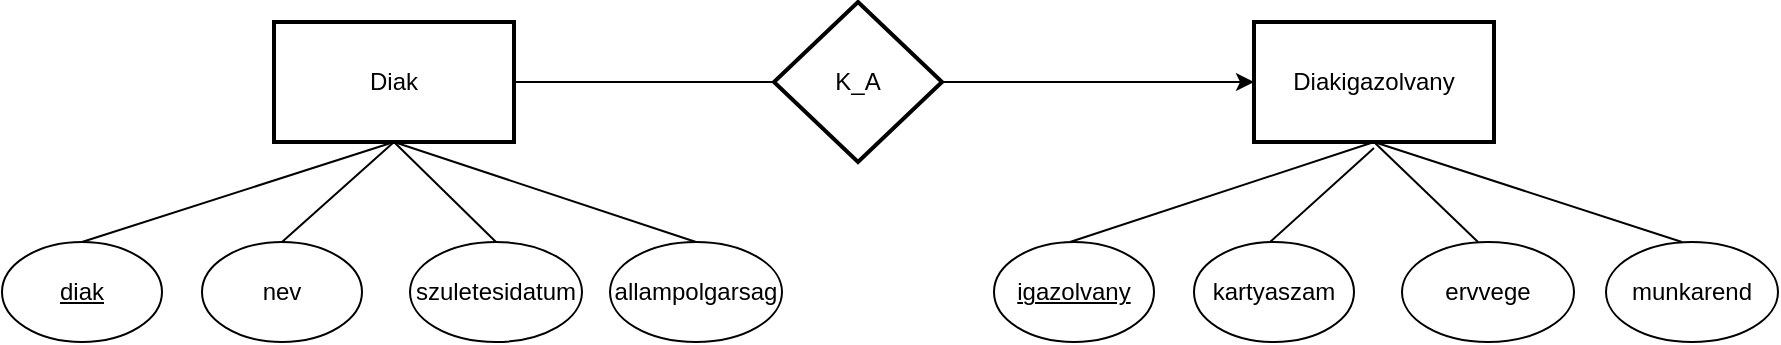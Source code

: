 <mxfile version="26.1.0">
  <diagram name="1 oldal" id="wdOW4x0JleMB7G0LbiuR">
    <mxGraphModel dx="1034" dy="446" grid="1" gridSize="10" guides="1" tooltips="1" connect="1" arrows="1" fold="1" page="1" pageScale="1" pageWidth="827" pageHeight="1169" math="0" shadow="0">
      <root>
        <mxCell id="0" />
        <mxCell id="1" parent="0" />
        <mxCell id="pFIvWAXDQmdW44RXcGEV-2" value="Diakigazolvany" style="rounded=0;whiteSpace=wrap;html=1;strokeWidth=2;" parent="1" vertex="1">
          <mxGeometry x="650" y="230" width="120" height="60" as="geometry" />
        </mxCell>
        <mxCell id="pFIvWAXDQmdW44RXcGEV-3" value="Diak" style="rounded=0;whiteSpace=wrap;html=1;strokeWidth=2;" parent="1" vertex="1">
          <mxGeometry x="160" y="230" width="120" height="60" as="geometry" />
        </mxCell>
        <mxCell id="pFIvWAXDQmdW44RXcGEV-6" value="&lt;u&gt;diak&lt;/u&gt;" style="ellipse;whiteSpace=wrap;html=1;" parent="1" vertex="1">
          <mxGeometry x="24" y="340" width="80" height="50" as="geometry" />
        </mxCell>
        <mxCell id="pFIvWAXDQmdW44RXcGEV-7" value="szuletesidatum" style="ellipse;whiteSpace=wrap;html=1;" parent="1" vertex="1">
          <mxGeometry x="228" y="340" width="86" height="50" as="geometry" />
        </mxCell>
        <mxCell id="pFIvWAXDQmdW44RXcGEV-8" value="nev" style="ellipse;whiteSpace=wrap;html=1;" parent="1" vertex="1">
          <mxGeometry x="124" y="340" width="80" height="50" as="geometry" />
        </mxCell>
        <mxCell id="pFIvWAXDQmdW44RXcGEV-9" value="&lt;u&gt;igazolvany&lt;/u&gt;" style="ellipse;whiteSpace=wrap;html=1;" parent="1" vertex="1">
          <mxGeometry x="520" y="340" width="80" height="50" as="geometry" />
        </mxCell>
        <mxCell id="pFIvWAXDQmdW44RXcGEV-10" value="ervvege" style="ellipse;whiteSpace=wrap;html=1;" parent="1" vertex="1">
          <mxGeometry x="724" y="340" width="86" height="50" as="geometry" />
        </mxCell>
        <mxCell id="pFIvWAXDQmdW44RXcGEV-11" value="kartyaszam" style="ellipse;whiteSpace=wrap;html=1;" parent="1" vertex="1">
          <mxGeometry x="620" y="340" width="80" height="50" as="geometry" />
        </mxCell>
        <mxCell id="pFIvWAXDQmdW44RXcGEV-12" value="" style="endArrow=none;html=1;rounded=0;entryX=0.5;entryY=1;entryDx=0;entryDy=0;" parent="1" target="pFIvWAXDQmdW44RXcGEV-3" edge="1">
          <mxGeometry width="50" height="50" relative="1" as="geometry">
            <mxPoint x="64" y="340" as="sourcePoint" />
            <mxPoint x="114" y="290" as="targetPoint" />
          </mxGeometry>
        </mxCell>
        <mxCell id="pFIvWAXDQmdW44RXcGEV-13" value="" style="endArrow=none;html=1;rounded=0;entryX=0.5;entryY=0;entryDx=0;entryDy=0;exitX=0.5;exitY=1;exitDx=0;exitDy=0;" parent="1" source="pFIvWAXDQmdW44RXcGEV-3" target="pFIvWAXDQmdW44RXcGEV-7" edge="1">
          <mxGeometry width="50" height="50" relative="1" as="geometry">
            <mxPoint x="164" y="290" as="sourcePoint" />
            <mxPoint x="268" y="240" as="targetPoint" />
          </mxGeometry>
        </mxCell>
        <mxCell id="pFIvWAXDQmdW44RXcGEV-14" value="" style="endArrow=none;html=1;rounded=0;entryX=0.5;entryY=1;entryDx=0;entryDy=0;" parent="1" target="pFIvWAXDQmdW44RXcGEV-3" edge="1">
          <mxGeometry width="50" height="50" relative="1" as="geometry">
            <mxPoint x="164" y="340" as="sourcePoint" />
            <mxPoint x="164" y="290" as="targetPoint" />
          </mxGeometry>
        </mxCell>
        <mxCell id="pFIvWAXDQmdW44RXcGEV-15" value="" style="endArrow=none;html=1;rounded=0;entryX=0.5;entryY=1;entryDx=0;entryDy=0;" parent="1" target="pFIvWAXDQmdW44RXcGEV-2" edge="1">
          <mxGeometry width="50" height="50" relative="1" as="geometry">
            <mxPoint x="558" y="340" as="sourcePoint" />
            <mxPoint x="662" y="290" as="targetPoint" />
          </mxGeometry>
        </mxCell>
        <mxCell id="pFIvWAXDQmdW44RXcGEV-16" value="" style="endArrow=none;html=1;rounded=0;entryX=0.5;entryY=0;entryDx=0;entryDy=0;exitX=0.5;exitY=1;exitDx=0;exitDy=0;" parent="1" source="pFIvWAXDQmdW44RXcGEV-2" edge="1">
          <mxGeometry width="50" height="50" relative="1" as="geometry">
            <mxPoint x="658" y="290" as="sourcePoint" />
            <mxPoint x="762" y="340" as="targetPoint" />
          </mxGeometry>
        </mxCell>
        <mxCell id="pFIvWAXDQmdW44RXcGEV-17" value="" style="endArrow=none;html=1;rounded=0;" parent="1" edge="1">
          <mxGeometry width="50" height="50" relative="1" as="geometry">
            <mxPoint x="658" y="340" as="sourcePoint" />
            <mxPoint x="710" y="293" as="targetPoint" />
          </mxGeometry>
        </mxCell>
        <mxCell id="pFIvWAXDQmdW44RXcGEV-18" value="allampolgarsag" style="ellipse;whiteSpace=wrap;html=1;" parent="1" vertex="1">
          <mxGeometry x="328" y="340" width="86" height="50" as="geometry" />
        </mxCell>
        <mxCell id="pFIvWAXDQmdW44RXcGEV-19" value="" style="endArrow=none;html=1;rounded=0;entryX=0.5;entryY=0;entryDx=0;entryDy=0;exitX=0.5;exitY=1;exitDx=0;exitDy=0;" parent="1" source="pFIvWAXDQmdW44RXcGEV-3" target="pFIvWAXDQmdW44RXcGEV-18" edge="1">
          <mxGeometry width="50" height="50" relative="1" as="geometry">
            <mxPoint x="160" y="290" as="sourcePoint" />
            <mxPoint x="368" y="240" as="targetPoint" />
          </mxGeometry>
        </mxCell>
        <mxCell id="pFIvWAXDQmdW44RXcGEV-21" value="munkarend" style="ellipse;whiteSpace=wrap;html=1;" parent="1" vertex="1">
          <mxGeometry x="826" y="340" width="86" height="50" as="geometry" />
        </mxCell>
        <mxCell id="pFIvWAXDQmdW44RXcGEV-22" value="" style="endArrow=none;html=1;rounded=0;entryX=0.5;entryY=0;entryDx=0;entryDy=0;exitX=0.5;exitY=1;exitDx=0;exitDy=0;" parent="1" source="pFIvWAXDQmdW44RXcGEV-2" edge="1">
          <mxGeometry width="50" height="50" relative="1" as="geometry">
            <mxPoint x="750" y="290" as="sourcePoint" />
            <mxPoint x="864" y="340" as="targetPoint" />
          </mxGeometry>
        </mxCell>
        <mxCell id="pFIvWAXDQmdW44RXcGEV-24" value="K_A" style="rhombus;whiteSpace=wrap;html=1;strokeWidth=2;" parent="1" vertex="1">
          <mxGeometry x="410" y="220" width="84" height="80" as="geometry" />
        </mxCell>
        <mxCell id="pFIvWAXDQmdW44RXcGEV-25" value="" style="endArrow=classic;html=1;rounded=0;entryX=0;entryY=0.5;entryDx=0;entryDy=0;" parent="1" target="pFIvWAXDQmdW44RXcGEV-2" edge="1">
          <mxGeometry width="50" height="50" relative="1" as="geometry">
            <mxPoint x="494" y="260" as="sourcePoint" />
            <mxPoint x="544" y="210" as="targetPoint" />
          </mxGeometry>
        </mxCell>
        <mxCell id="pFIvWAXDQmdW44RXcGEV-26" value="" style="endArrow=none;html=1;rounded=0;" parent="1" target="pFIvWAXDQmdW44RXcGEV-24" edge="1">
          <mxGeometry width="50" height="50" relative="1" as="geometry">
            <mxPoint x="280" y="260" as="sourcePoint" />
            <mxPoint x="330" y="210" as="targetPoint" />
          </mxGeometry>
        </mxCell>
      </root>
    </mxGraphModel>
  </diagram>
</mxfile>
